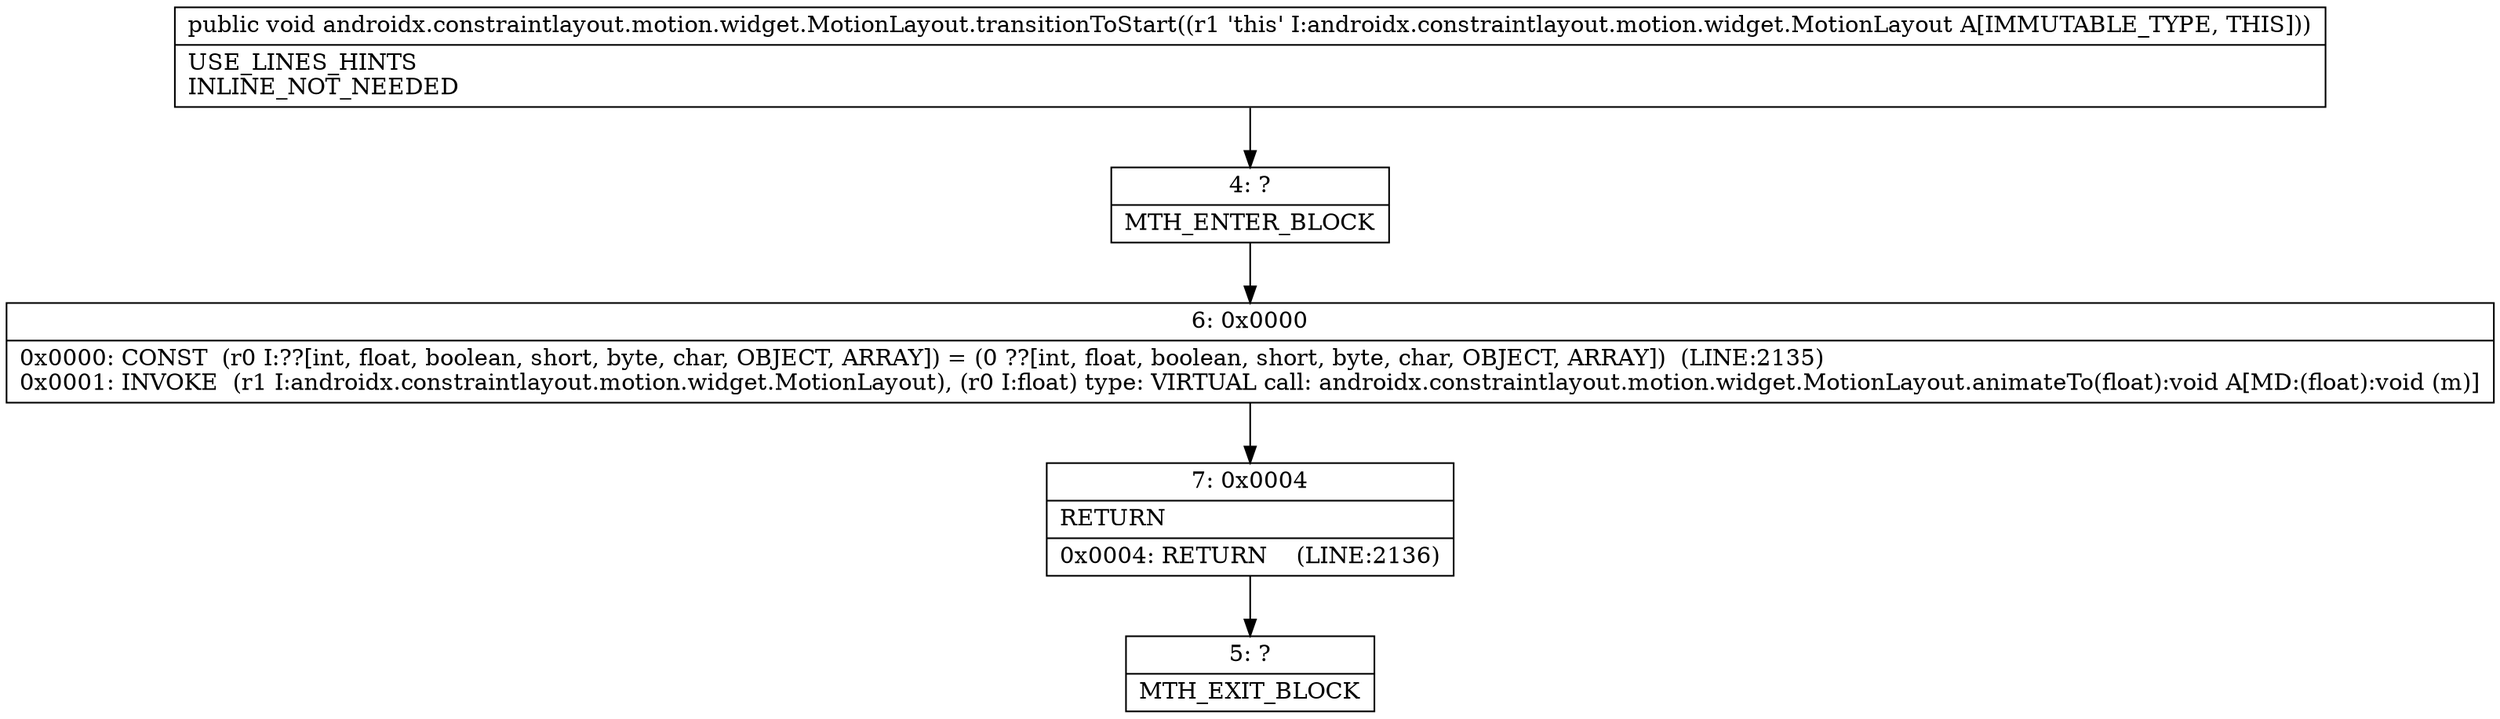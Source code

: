 digraph "CFG forandroidx.constraintlayout.motion.widget.MotionLayout.transitionToStart()V" {
Node_4 [shape=record,label="{4\:\ ?|MTH_ENTER_BLOCK\l}"];
Node_6 [shape=record,label="{6\:\ 0x0000|0x0000: CONST  (r0 I:??[int, float, boolean, short, byte, char, OBJECT, ARRAY]) = (0 ??[int, float, boolean, short, byte, char, OBJECT, ARRAY])  (LINE:2135)\l0x0001: INVOKE  (r1 I:androidx.constraintlayout.motion.widget.MotionLayout), (r0 I:float) type: VIRTUAL call: androidx.constraintlayout.motion.widget.MotionLayout.animateTo(float):void A[MD:(float):void (m)]\l}"];
Node_7 [shape=record,label="{7\:\ 0x0004|RETURN\l|0x0004: RETURN    (LINE:2136)\l}"];
Node_5 [shape=record,label="{5\:\ ?|MTH_EXIT_BLOCK\l}"];
MethodNode[shape=record,label="{public void androidx.constraintlayout.motion.widget.MotionLayout.transitionToStart((r1 'this' I:androidx.constraintlayout.motion.widget.MotionLayout A[IMMUTABLE_TYPE, THIS]))  | USE_LINES_HINTS\lINLINE_NOT_NEEDED\l}"];
MethodNode -> Node_4;Node_4 -> Node_6;
Node_6 -> Node_7;
Node_7 -> Node_5;
}

